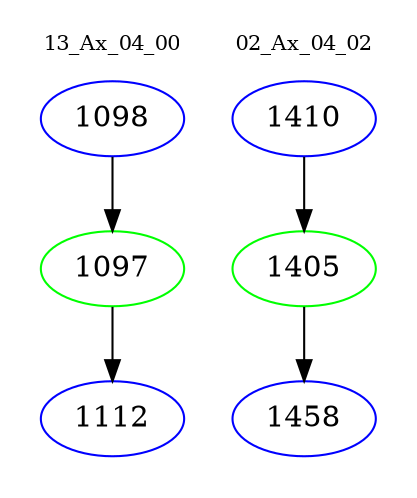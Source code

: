 digraph{
subgraph cluster_0 {
color = white
label = "13_Ax_04_00";
fontsize=10;
T0_1098 [label="1098", color="blue"]
T0_1098 -> T0_1097 [color="black"]
T0_1097 [label="1097", color="green"]
T0_1097 -> T0_1112 [color="black"]
T0_1112 [label="1112", color="blue"]
}
subgraph cluster_1 {
color = white
label = "02_Ax_04_02";
fontsize=10;
T1_1410 [label="1410", color="blue"]
T1_1410 -> T1_1405 [color="black"]
T1_1405 [label="1405", color="green"]
T1_1405 -> T1_1458 [color="black"]
T1_1458 [label="1458", color="blue"]
}
}
